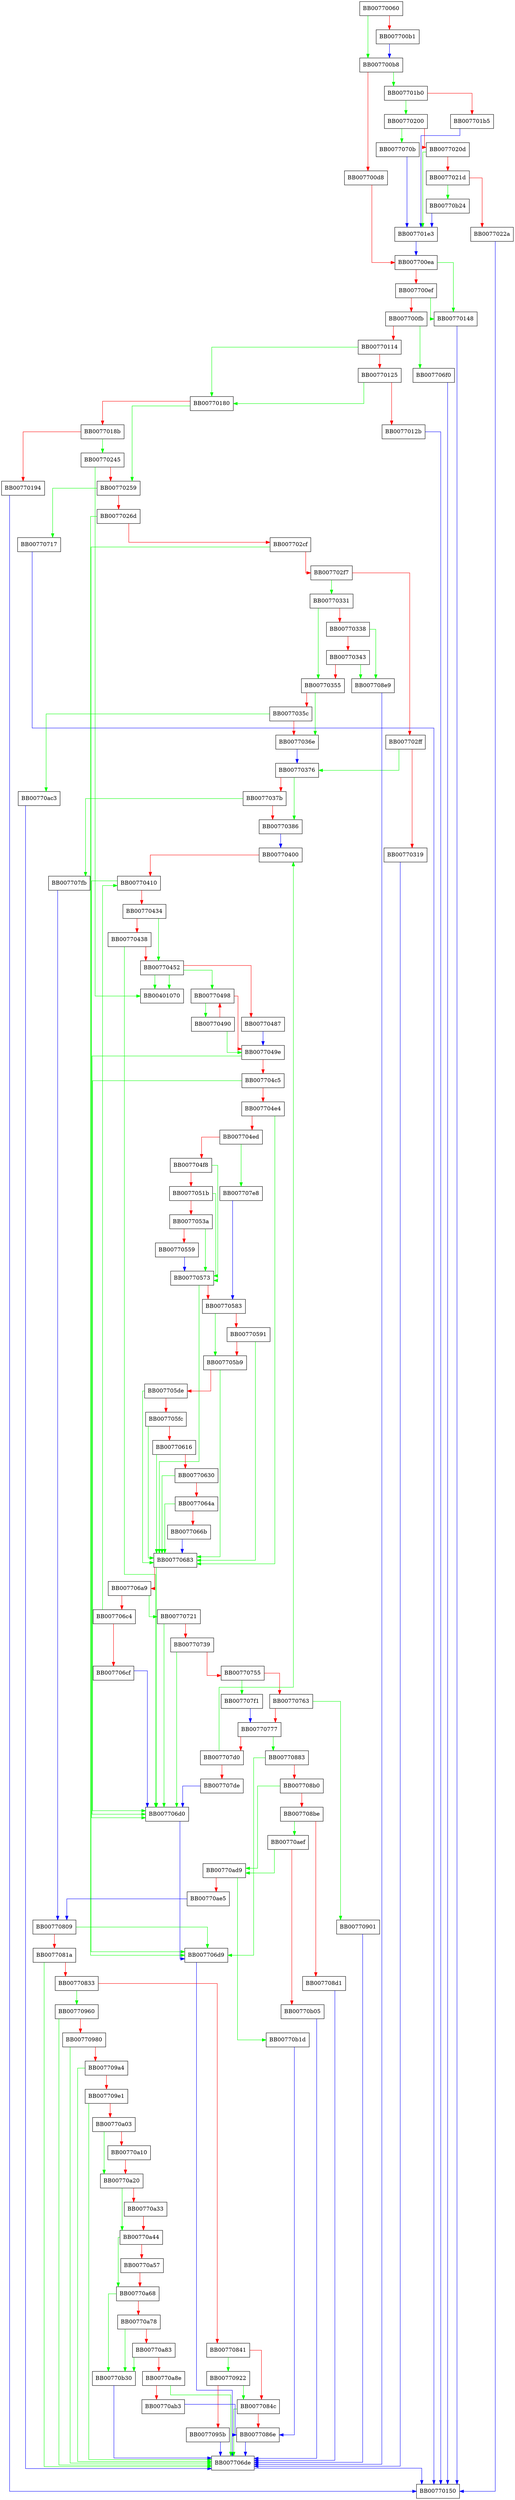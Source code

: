 digraph ossl_ffc_params_FIPS186_2_gen_verify {
  node [shape="box"];
  graph [splines=ortho];
  BB00770060 -> BB007700b8 [color="green"];
  BB00770060 -> BB007700b1 [color="red"];
  BB007700b1 -> BB007700b8 [color="blue"];
  BB007700b8 -> BB007701b0 [color="green"];
  BB007700b8 -> BB007700d8 [color="red"];
  BB007700d8 -> BB007700ea [color="red"];
  BB007700ea -> BB00770148 [color="green"];
  BB007700ea -> BB007700ef [color="red"];
  BB007700ef -> BB00770148 [color="green"];
  BB007700ef -> BB007700fb [color="red"];
  BB007700fb -> BB007706f0 [color="green"];
  BB007700fb -> BB00770114 [color="red"];
  BB00770114 -> BB00770180 [color="green"];
  BB00770114 -> BB00770125 [color="red"];
  BB00770125 -> BB00770180 [color="green"];
  BB00770125 -> BB0077012b [color="red"];
  BB0077012b -> BB00770150 [color="blue"];
  BB00770148 -> BB00770150 [color="blue"];
  BB00770180 -> BB00770259 [color="green"];
  BB00770180 -> BB0077018b [color="red"];
  BB0077018b -> BB00770245 [color="green"];
  BB0077018b -> BB00770194 [color="red"];
  BB00770194 -> BB00770150 [color="blue"];
  BB007701b0 -> BB00770200 [color="green"];
  BB007701b0 -> BB007701b5 [color="red"];
  BB007701b5 -> BB007701e3 [color="blue"];
  BB007701e3 -> BB007700ea [color="blue"];
  BB00770200 -> BB0077070b [color="green"];
  BB00770200 -> BB0077020d [color="red"];
  BB0077020d -> BB007701e3 [color="green"];
  BB0077020d -> BB0077021d [color="red"];
  BB0077021d -> BB00770b24 [color="green"];
  BB0077021d -> BB0077022a [color="red"];
  BB0077022a -> BB00770150 [color="blue"];
  BB00770245 -> BB00401070 [color="green"];
  BB00770245 -> BB00770259 [color="red"];
  BB00770259 -> BB00770717 [color="green"];
  BB00770259 -> BB0077026d [color="red"];
  BB0077026d -> BB007706d9 [color="green"];
  BB0077026d -> BB007702cf [color="red"];
  BB007702cf -> BB007706d9 [color="green"];
  BB007702cf -> BB007702f7 [color="red"];
  BB007702f7 -> BB00770331 [color="green"];
  BB007702f7 -> BB007702ff [color="red"];
  BB007702ff -> BB00770376 [color="green"];
  BB007702ff -> BB00770319 [color="red"];
  BB00770319 -> BB007706de [color="blue"];
  BB00770331 -> BB00770355 [color="green"];
  BB00770331 -> BB00770338 [color="red"];
  BB00770338 -> BB007708e9 [color="green"];
  BB00770338 -> BB00770343 [color="red"];
  BB00770343 -> BB007708e9 [color="green"];
  BB00770343 -> BB00770355 [color="red"];
  BB00770355 -> BB0077036e [color="green"];
  BB00770355 -> BB0077035c [color="red"];
  BB0077035c -> BB00770ac3 [color="green"];
  BB0077035c -> BB0077036e [color="red"];
  BB0077036e -> BB00770376 [color="blue"];
  BB00770376 -> BB00770386 [color="green"];
  BB00770376 -> BB0077037b [color="red"];
  BB0077037b -> BB007707fb [color="green"];
  BB0077037b -> BB00770386 [color="red"];
  BB00770386 -> BB00770400 [color="blue"];
  BB00770400 -> BB00770410 [color="red"];
  BB00770410 -> BB007706d0 [color="green"];
  BB00770410 -> BB00770434 [color="red"];
  BB00770434 -> BB00770452 [color="green"];
  BB00770434 -> BB00770438 [color="red"];
  BB00770438 -> BB007706d0 [color="green"];
  BB00770438 -> BB00770452 [color="red"];
  BB00770452 -> BB00401070 [color="green"];
  BB00770452 -> BB00401070 [color="green"];
  BB00770452 -> BB00770498 [color="green"];
  BB00770452 -> BB00770487 [color="red"];
  BB00770487 -> BB0077049e [color="blue"];
  BB00770490 -> BB0077049e [color="green"];
  BB00770490 -> BB00770498 [color="red"];
  BB00770498 -> BB00770490 [color="green"];
  BB00770498 -> BB0077049e [color="red"];
  BB0077049e -> BB007706d0 [color="green"];
  BB0077049e -> BB007704c5 [color="red"];
  BB007704c5 -> BB007706d0 [color="green"];
  BB007704c5 -> BB007704e4 [color="red"];
  BB007704e4 -> BB00770683 [color="green"];
  BB007704e4 -> BB007704ed [color="red"];
  BB007704ed -> BB007707e8 [color="green"];
  BB007704ed -> BB007704f8 [color="red"];
  BB007704f8 -> BB00770573 [color="green"];
  BB007704f8 -> BB0077051b [color="red"];
  BB0077051b -> BB00770573 [color="green"];
  BB0077051b -> BB0077053a [color="red"];
  BB0077053a -> BB00770573 [color="green"];
  BB0077053a -> BB00770559 [color="red"];
  BB00770559 -> BB00770573 [color="blue"];
  BB00770573 -> BB00770683 [color="green"];
  BB00770573 -> BB00770583 [color="red"];
  BB00770583 -> BB007705b9 [color="green"];
  BB00770583 -> BB00770591 [color="red"];
  BB00770591 -> BB00770683 [color="green"];
  BB00770591 -> BB007705b9 [color="red"];
  BB007705b9 -> BB00770683 [color="green"];
  BB007705b9 -> BB007705de [color="red"];
  BB007705de -> BB00770683 [color="green"];
  BB007705de -> BB007705fc [color="red"];
  BB007705fc -> BB00770683 [color="green"];
  BB007705fc -> BB00770616 [color="red"];
  BB00770616 -> BB00770683 [color="green"];
  BB00770616 -> BB00770630 [color="red"];
  BB00770630 -> BB00770683 [color="green"];
  BB00770630 -> BB0077064a [color="red"];
  BB0077064a -> BB00770683 [color="green"];
  BB0077064a -> BB0077066b [color="red"];
  BB0077066b -> BB00770683 [color="blue"];
  BB00770683 -> BB007706d0 [color="green"];
  BB00770683 -> BB007706a9 [color="red"];
  BB007706a9 -> BB00770721 [color="green"];
  BB007706a9 -> BB007706c4 [color="red"];
  BB007706c4 -> BB00770410 [color="green"];
  BB007706c4 -> BB007706cf [color="red"];
  BB007706cf -> BB007706d0 [color="blue"];
  BB007706d0 -> BB007706d9 [color="blue"];
  BB007706d9 -> BB007706de [color="blue"];
  BB007706de -> BB00770150 [color="blue"];
  BB007706f0 -> BB00770150 [color="blue"];
  BB0077070b -> BB007701e3 [color="blue"];
  BB00770717 -> BB00770150 [color="blue"];
  BB00770721 -> BB007706d0 [color="green"];
  BB00770721 -> BB00770739 [color="red"];
  BB00770739 -> BB007706d0 [color="green"];
  BB00770739 -> BB00770755 [color="red"];
  BB00770755 -> BB007707f1 [color="green"];
  BB00770755 -> BB00770763 [color="red"];
  BB00770763 -> BB00770901 [color="green"];
  BB00770763 -> BB00770777 [color="red"];
  BB00770777 -> BB00770883 [color="green"];
  BB00770777 -> BB007707d0 [color="red"];
  BB007707d0 -> BB00770400 [color="green"];
  BB007707d0 -> BB007707de [color="red"];
  BB007707de -> BB007706d0 [color="blue"];
  BB007707e8 -> BB00770583 [color="blue"];
  BB007707f1 -> BB00770777 [color="blue"];
  BB007707fb -> BB00770809 [color="blue"];
  BB00770809 -> BB007706d9 [color="green"];
  BB00770809 -> BB0077081a [color="red"];
  BB0077081a -> BB007706de [color="green"];
  BB0077081a -> BB00770833 [color="red"];
  BB00770833 -> BB00770960 [color="green"];
  BB00770833 -> BB00770841 [color="red"];
  BB00770841 -> BB00770922 [color="green"];
  BB00770841 -> BB0077084c [color="red"];
  BB0077084c -> BB007706de [color="green"];
  BB0077084c -> BB0077086e [color="red"];
  BB0077086e -> BB007706de [color="blue"];
  BB00770883 -> BB007706d9 [color="green"];
  BB00770883 -> BB007708b0 [color="red"];
  BB007708b0 -> BB00770ad9 [color="green"];
  BB007708b0 -> BB007708be [color="red"];
  BB007708be -> BB00770aef [color="green"];
  BB007708be -> BB007708d1 [color="red"];
  BB007708d1 -> BB007706de [color="blue"];
  BB007708e9 -> BB007706de [color="blue"];
  BB00770901 -> BB007706de [color="blue"];
  BB00770922 -> BB0077084c [color="green"];
  BB00770922 -> BB0077095b [color="red"];
  BB0077095b -> BB007706de [color="blue"];
  BB00770960 -> BB007706de [color="green"];
  BB00770960 -> BB00770980 [color="red"];
  BB00770980 -> BB007706de [color="green"];
  BB00770980 -> BB007709a4 [color="red"];
  BB007709a4 -> BB007706de [color="green"];
  BB007709a4 -> BB007709e1 [color="red"];
  BB007709e1 -> BB007706de [color="green"];
  BB007709e1 -> BB00770a03 [color="red"];
  BB00770a03 -> BB00770a20 [color="green"];
  BB00770a03 -> BB00770a10 [color="red"];
  BB00770a10 -> BB00770a20 [color="red"];
  BB00770a20 -> BB00770a44 [color="green"];
  BB00770a20 -> BB00770a33 [color="red"];
  BB00770a33 -> BB00770a44 [color="red"];
  BB00770a44 -> BB00770a68 [color="green"];
  BB00770a44 -> BB00770a57 [color="red"];
  BB00770a57 -> BB00770a68 [color="red"];
  BB00770a68 -> BB00770b30 [color="green"];
  BB00770a68 -> BB00770a78 [color="red"];
  BB00770a78 -> BB00770b30 [color="green"];
  BB00770a78 -> BB00770a83 [color="red"];
  BB00770a83 -> BB00770b30 [color="green"];
  BB00770a83 -> BB00770a8e [color="red"];
  BB00770a8e -> BB007706de [color="green"];
  BB00770a8e -> BB00770ab3 [color="red"];
  BB00770ab3 -> BB0077086e [color="blue"];
  BB00770ac3 -> BB007706de [color="blue"];
  BB00770ad9 -> BB00770b1d [color="green"];
  BB00770ad9 -> BB00770ae5 [color="red"];
  BB00770ae5 -> BB00770809 [color="blue"];
  BB00770aef -> BB00770ad9 [color="green"];
  BB00770aef -> BB00770b05 [color="red"];
  BB00770b05 -> BB007706de [color="blue"];
  BB00770b1d -> BB0077086e [color="blue"];
  BB00770b24 -> BB007701e3 [color="blue"];
  BB00770b30 -> BB007706de [color="blue"];
}